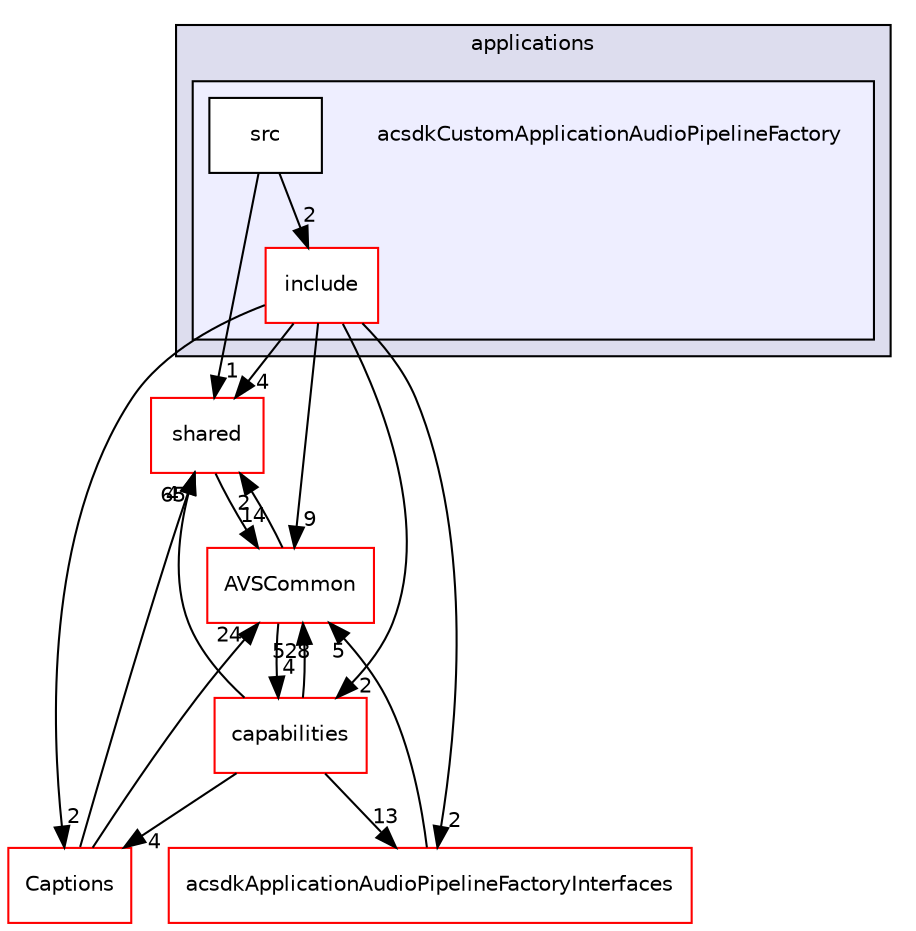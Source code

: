 digraph "/workplace/avs-device-sdk/applications/acsdkCustomApplicationAudioPipelineFactory" {
  compound=true
  node [ fontsize="10", fontname="Helvetica"];
  edge [ labelfontsize="10", labelfontname="Helvetica"];
  subgraph clusterdir_a6e4fee11f07c3b70486e88fe92cbbdc {
    graph [ bgcolor="#ddddee", pencolor="black", label="applications" fontname="Helvetica", fontsize="10", URL="dir_a6e4fee11f07c3b70486e88fe92cbbdc.html"]
  subgraph clusterdir_4db2804b83eeb6f824df12177a969a77 {
    graph [ bgcolor="#eeeeff", pencolor="black", label="" URL="dir_4db2804b83eeb6f824df12177a969a77.html"];
    dir_4db2804b83eeb6f824df12177a969a77 [shape=plaintext label="acsdkCustomApplicationAudioPipelineFactory"];
    dir_767a6e745e93449f1760b9448b1b41ae [shape=box label="include" color="red" fillcolor="white" style="filled" URL="dir_767a6e745e93449f1760b9448b1b41ae.html"];
    dir_47a9b558f77f6193e6f9b23c5c127975 [shape=box label="src" color="black" fillcolor="white" style="filled" URL="dir_47a9b558f77f6193e6f9b23c5c127975.html"];
  }
  }
  dir_9982052f7ce695d12571567315b2fafa [shape=box label="shared" fillcolor="white" style="filled" color="red" URL="dir_9982052f7ce695d12571567315b2fafa.html"];
  dir_5f7911d5aff7f3db61b81ea8d608701d [shape=box label="acsdkApplicationAudioPipelineFactoryInterfaces" fillcolor="white" style="filled" color="red" URL="dir_5f7911d5aff7f3db61b81ea8d608701d.html"];
  dir_de0e77330fd0ab33359e90b501923c8e [shape=box label="Captions" fillcolor="white" style="filled" color="red" URL="dir_de0e77330fd0ab33359e90b501923c8e.html"];
  dir_13e65effb2bde530b17b3d5eefcd0266 [shape=box label="AVSCommon" fillcolor="white" style="filled" color="red" URL="dir_13e65effb2bde530b17b3d5eefcd0266.html"];
  dir_55f1e16e469d547c636a522dac21b8a1 [shape=box label="capabilities" fillcolor="white" style="filled" color="red" URL="dir_55f1e16e469d547c636a522dac21b8a1.html"];
  dir_9982052f7ce695d12571567315b2fafa->dir_13e65effb2bde530b17b3d5eefcd0266 [headlabel="14", labeldistance=1.5 headhref="dir_000598_000017.html"];
  dir_5f7911d5aff7f3db61b81ea8d608701d->dir_13e65effb2bde530b17b3d5eefcd0266 [headlabel="5", labeldistance=1.5 headhref="dir_000041_000017.html"];
  dir_de0e77330fd0ab33359e90b501923c8e->dir_9982052f7ce695d12571567315b2fafa [headlabel="4", labeldistance=1.5 headhref="dir_000435_000598.html"];
  dir_de0e77330fd0ab33359e90b501923c8e->dir_13e65effb2bde530b17b3d5eefcd0266 [headlabel="24", labeldistance=1.5 headhref="dir_000435_000017.html"];
  dir_13e65effb2bde530b17b3d5eefcd0266->dir_9982052f7ce695d12571567315b2fafa [headlabel="2", labeldistance=1.5 headhref="dir_000017_000598.html"];
  dir_13e65effb2bde530b17b3d5eefcd0266->dir_55f1e16e469d547c636a522dac21b8a1 [headlabel="4", labeldistance=1.5 headhref="dir_000017_000149.html"];
  dir_767a6e745e93449f1760b9448b1b41ae->dir_9982052f7ce695d12571567315b2fafa [headlabel="4", labeldistance=1.5 headhref="dir_000033_000598.html"];
  dir_767a6e745e93449f1760b9448b1b41ae->dir_5f7911d5aff7f3db61b81ea8d608701d [headlabel="2", labeldistance=1.5 headhref="dir_000033_000041.html"];
  dir_767a6e745e93449f1760b9448b1b41ae->dir_de0e77330fd0ab33359e90b501923c8e [headlabel="2", labeldistance=1.5 headhref="dir_000033_000435.html"];
  dir_767a6e745e93449f1760b9448b1b41ae->dir_13e65effb2bde530b17b3d5eefcd0266 [headlabel="9", labeldistance=1.5 headhref="dir_000033_000017.html"];
  dir_767a6e745e93449f1760b9448b1b41ae->dir_55f1e16e469d547c636a522dac21b8a1 [headlabel="2", labeldistance=1.5 headhref="dir_000033_000149.html"];
  dir_55f1e16e469d547c636a522dac21b8a1->dir_9982052f7ce695d12571567315b2fafa [headlabel="65", labeldistance=1.5 headhref="dir_000149_000598.html"];
  dir_55f1e16e469d547c636a522dac21b8a1->dir_5f7911d5aff7f3db61b81ea8d608701d [headlabel="13", labeldistance=1.5 headhref="dir_000149_000041.html"];
  dir_55f1e16e469d547c636a522dac21b8a1->dir_de0e77330fd0ab33359e90b501923c8e [headlabel="4", labeldistance=1.5 headhref="dir_000149_000435.html"];
  dir_55f1e16e469d547c636a522dac21b8a1->dir_13e65effb2bde530b17b3d5eefcd0266 [headlabel="528", labeldistance=1.5 headhref="dir_000149_000017.html"];
  dir_47a9b558f77f6193e6f9b23c5c127975->dir_9982052f7ce695d12571567315b2fafa [headlabel="1", labeldistance=1.5 headhref="dir_000039_000598.html"];
  dir_47a9b558f77f6193e6f9b23c5c127975->dir_767a6e745e93449f1760b9448b1b41ae [headlabel="2", labeldistance=1.5 headhref="dir_000039_000033.html"];
}
